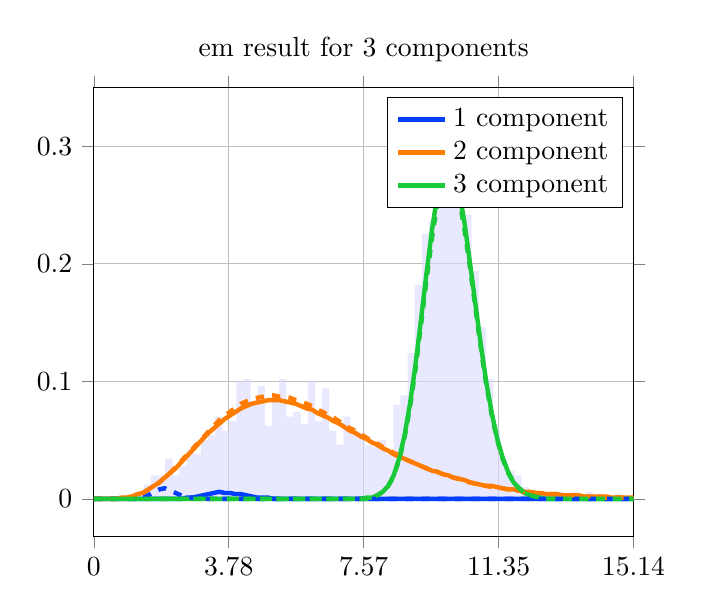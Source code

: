 \begin{tikzpicture}
\begin{axis}[title={em result for 3 components}, yticklabel style={/pgf/number format/fixed,
            /pgf/number format/precision=3}, grid={major}, yminorgrids={true}, tick align={outside}, xtick={0.0,3.784,7.569,11.353,15.137}, xmin={0.0}, xmax={15.137}, scaled y ticks={false}]
    \addplot[ybar interval, fill={blue!15}, forget plot, opacity={0.6}, draw={none}, bar width={5.0e-6}]
        table[row sep={\\}]
        {
            \\
            1.4  0.012  \\
            1.6  0.02  \\
            1.8  0.02  \\
            2.0  0.034  \\
            2.2  0.02  \\
            2.4  0.028  \\
            2.6  0.042  \\
            2.8  0.038  \\
            3.0  0.05  \\
            3.2  0.054  \\
            3.4  0.07  \\
            3.6  0.058  \\
            3.8  0.066  \\
            4.0  0.1  \\
            4.2  0.102  \\
            4.4  0.08  \\
            4.6  0.096  \\
            4.8  0.062  \\
            5.0  0.088  \\
            5.2  0.102  \\
            5.4  0.07  \\
            5.6  0.074  \\
            5.8  0.064  \\
            6.0  0.1  \\
            6.2  0.066  \\
            6.4  0.094  \\
            6.6  0.058  \\
            6.8  0.046  \\
            7.0  0.07  \\
            7.2  0.058  \\
            7.4  0.056  \\
            7.6  0.046  \\
            7.8  0.044  \\
            8.0  0.05  \\
            8.2  0.038  \\
            8.4  0.08  \\
            8.6  0.088  \\
            8.8  0.124  \\
            9.0  0.182  \\
            9.2  0.226  \\
            9.4  0.236  \\
            9.6  0.262  \\
            9.8  0.318  \\
            10.0  0.254  \\
            10.2  0.274  \\
            10.4  0.242  \\
            10.6  0.194  \\
            10.8  0.146  \\
            11.0  0.102  \\
            11.2  0.058  \\
            11.4  0.034  \\
            11.6  0.024  \\
            11.8  0.02  \\
            12.0  0.01  \\
            12.2  0.004  \\
            12.4  0.006  \\
            12.6  0.002  \\
            12.8  0.004  \\
            13.0  0.006  \\
            13.2  0.002  \\
            13.4  0.006  \\
            13.6  0.002  \\
            13.8  0.006  \\
            14.0  0.004  \\
            14.2  0.0  \\
            14.4  0.0  \\
            14.6  0.004  \\
            14.8  0.002  \\
            15.0  0.002  \\
            15.2  0.0  \\
        }
        ;
    \addplot[style={{ultra thick}}, color={rgb,1:red,0.008;green,0.243;blue,1.0}]
        table[row sep={\\}]
        {
            \\
            0.0  0.0  \\
            0.153  5.938e-44  \\
            0.306  7.86e-32  \\
            0.459  4.538e-25  \\
            0.612  1.674e-20  \\
            0.765  3.874e-17  \\
            0.917  1.555e-14  \\
            1.07  1.865e-12  \\
            1.223  9.231e-11  \\
            1.376  2.325e-9  \\
            1.529  3.437e-8  \\
            1.682  3.301e-7  \\
            1.835  2.22e-6  \\
            1.988  1.108e-5  \\
            2.141  4.283e-5  \\
            2.294  0.0  \\
            2.446  0.0  \\
            2.599  0.001  \\
            2.752  0.001  \\
            2.905  0.002  \\
            3.058  0.003  \\
            3.211  0.004  \\
            3.364  0.005  \\
            3.517  0.006  \\
            3.67  0.005  \\
            3.823  0.005  \\
            3.975  0.004  \\
            4.128  0.004  \\
            4.281  0.003  \\
            4.434  0.002  \\
            4.587  0.001  \\
            4.74  0.001  \\
            4.893  0.001  \\
            5.046  0.0  \\
            5.199  0.0  \\
            5.352  0.0  \\
            5.504  5.943e-5  \\
            5.657  3.098e-5  \\
            5.81  1.565e-5  \\
            5.963  7.675e-6  \\
            6.116  3.659e-6  \\
            6.269  1.698e-6  \\
            6.422  7.684e-7  \\
            6.575  3.393e-7  \\
            6.728  1.464e-7  \\
            6.881  6.177e-8  \\
            7.033  2.552e-8  \\
            7.186  1.033e-8  \\
            7.339  4.102e-9  \\
            7.492  1.599e-9  \\
            7.645  6.12e-10  \\
            7.798  2.303e-10  \\
            7.951  8.524e-11  \\
            8.104  3.105e-11  \\
            8.257  1.114e-11  \\
            8.41  3.939e-12  \\
            8.562  1.373e-12  \\
            8.715  4.721e-13  \\
            8.868  1.602e-13  \\
            9.021  5.367e-14  \\
            9.174  1.776e-14  \\
            9.327  5.808e-15  \\
            9.48  1.877e-15  \\
            9.633  6.001e-16  \\
            9.786  1.898e-16  \\
            9.939  5.939e-17  \\
            10.091  1.84e-17  \\
            10.244  5.643e-18  \\
            10.397  1.714e-18  \\
            10.55  5.16e-19  \\
            10.703  1.539e-19  \\
            10.856  4.552e-20  \\
            11.009  1.335e-20  \\
            11.162  3.881e-21  \\
            11.315  1.119e-21  \\
            11.468  3.204e-22  \\
            11.62  9.099e-23  \\
            11.773  2.565e-23  \\
            11.926  7.179e-24  \\
            12.079  1.995e-24  \\
            12.232  5.507e-25  \\
            12.385  1.51e-25  \\
            12.538  4.113e-26  \\
            12.691  1.113e-26  \\
            12.844  2.994e-27  \\
            12.997  8.005e-28  \\
            13.149  2.127e-28  \\
            13.302  5.621e-29  \\
            13.455  1.477e-29  \\
            13.608  3.858e-30  \\
            13.761  1.003e-30  \\
            13.914  2.592e-31  \\
            14.067  6.665e-32  \\
            14.22  1.705e-32  \\
            14.373  4.341e-33  \\
            14.526  1.1e-33  \\
            14.678  2.774e-34  \\
            14.831  6.961e-35  \\
            14.984  1.739e-35  \\
            15.137  4.326e-36  \\
        }
        ;
    \addlegendentry {1 component}
    \addplot[style={{ultra thick}}, color={rgb,1:red,1.0;green,0.486;blue,0.0}]
        table[row sep={\\}]
        {
            \\
            0.0  0.0  \\
            0.153  4.266e-7  \\
            0.306  1.054e-5  \\
            0.459  6.47e-5  \\
            0.612  0.0  \\
            0.765  0.001  \\
            0.917  0.001  \\
            1.07  0.002  \\
            1.223  0.004  \\
            1.376  0.005  \\
            1.529  0.008  \\
            1.682  0.011  \\
            1.835  0.014  \\
            1.988  0.018  \\
            2.141  0.022  \\
            2.294  0.026  \\
            2.446  0.031  \\
            2.599  0.036  \\
            2.752  0.041  \\
            2.905  0.046  \\
            3.058  0.051  \\
            3.211  0.056  \\
            3.364  0.06  \\
            3.517  0.064  \\
            3.67  0.068  \\
            3.823  0.071  \\
            3.975  0.074  \\
            4.128  0.077  \\
            4.281  0.079  \\
            4.434  0.081  \\
            4.587  0.082  \\
            4.74  0.083  \\
            4.893  0.084  \\
            5.046  0.084  \\
            5.199  0.084  \\
            5.352  0.083  \\
            5.504  0.082  \\
            5.657  0.081  \\
            5.81  0.079  \\
            5.963  0.077  \\
            6.116  0.076  \\
            6.269  0.073  \\
            6.422  0.071  \\
            6.575  0.069  \\
            6.728  0.066  \\
            6.881  0.064  \\
            7.033  0.061  \\
            7.186  0.058  \\
            7.339  0.056  \\
            7.492  0.053  \\
            7.645  0.051  \\
            7.798  0.048  \\
            7.951  0.046  \\
            8.104  0.043  \\
            8.257  0.041  \\
            8.41  0.038  \\
            8.562  0.036  \\
            8.715  0.034  \\
            8.868  0.032  \\
            9.021  0.03  \\
            9.174  0.028  \\
            9.327  0.026  \\
            9.48  0.024  \\
            9.633  0.023  \\
            9.786  0.021  \\
            9.939  0.02  \\
            10.091  0.018  \\
            10.244  0.017  \\
            10.397  0.016  \\
            10.55  0.014  \\
            10.703  0.013  \\
            10.856  0.012  \\
            11.009  0.011  \\
            11.162  0.011  \\
            11.315  0.01  \\
            11.468  0.009  \\
            11.62  0.008  \\
            11.773  0.008  \\
            11.926  0.007  \\
            12.079  0.006  \\
            12.232  0.006  \\
            12.385  0.005  \\
            12.538  0.005  \\
            12.691  0.004  \\
            12.844  0.004  \\
            12.997  0.004  \\
            13.149  0.003  \\
            13.302  0.003  \\
            13.455  0.003  \\
            13.608  0.003  \\
            13.761  0.002  \\
            13.914  0.002  \\
            14.067  0.002  \\
            14.22  0.002  \\
            14.373  0.002  \\
            14.526  0.001  \\
            14.678  0.001  \\
            14.831  0.001  \\
            14.984  0.001  \\
            15.137  0.001  \\
        }
        ;
    \addlegendentry {2 component}
    \addplot[style={{ultra thick}}, color={rgb,1:red,0.102;green,0.788;blue,0.22}]
        table[row sep={\\}]
        {
            \\
            0.0  0.0  \\
            0.153  2.993e-276  \\
            0.306  7.763e-218  \\
            0.459  3.237e-184  \\
            0.612  9.532e-161  \\
            0.765  7.691e-143  \\
            0.917  1.882e-128  \\
            1.07  1.718e-116  \\
            1.223  2.622e-106  \\
            1.376  1.758e-97  \\
            1.529  1.001e-89  \\
            1.682  7.765e-83  \\
            1.835  1.16e-76  \\
            1.988  4.345e-71  \\
            2.141  5.014e-66  \\
            2.294  2.096e-61  \\
            2.446  3.622e-57  \\
            2.599  2.877e-53  \\
            2.752  1.149e-49  \\
            2.905  2.485e-46  \\
            3.058  3.099e-43  \\
            3.211  2.351e-40  \\
            3.364  1.137e-37  \\
            3.517  3.648e-35  \\
            3.67  8.04e-33  \\
            3.823  1.255e-30  \\
            3.975  1.426e-28  \\
            4.128  1.207e-26  \\
            4.281  7.787e-25  \\
            4.434  3.899e-23  \\
            4.587  1.541e-21  \\
            4.74  4.887e-20  \\
            4.893  1.26e-18  \\
            5.046  2.677e-17  \\
            5.199  4.74e-16  \\
            5.352  7.066e-15  \\
            5.504  8.959e-14  \\
            5.657  9.746e-13  \\
            5.81  9.171e-12  \\
            5.963  7.521e-11  \\
            6.116  5.413e-10  \\
            6.269  3.442e-9  \\
            6.422  1.944e-8  \\
            6.575  9.816e-8  \\
            6.728  4.451e-7  \\
            6.881  1.822e-6  \\
            7.033  6.759e-6  \\
            7.186  2.283e-5  \\
            7.339  7.05e-5  \\
            7.492  0.0  \\
            7.645  0.001  \\
            7.798  0.001  \\
            7.951  0.003  \\
            8.104  0.006  \\
            8.257  0.011  \\
            8.41  0.02  \\
            8.562  0.034  \\
            8.715  0.054  \\
            8.868  0.081  \\
            9.021  0.114  \\
            9.174  0.152  \\
            9.327  0.191  \\
            9.48  0.228  \\
            9.633  0.258  \\
            9.786  0.278  \\
            9.939  0.286  \\
            10.091  0.28  \\
            10.244  0.262  \\
            10.397  0.235  \\
            10.55  0.201  \\
            10.703  0.166  \\
            10.856  0.131  \\
            11.009  0.099  \\
            11.162  0.073  \\
            11.315  0.051  \\
            11.468  0.035  \\
            11.62  0.023  \\
            11.773  0.014  \\
            11.926  0.009  \\
            12.079  0.005  \\
            12.232  0.003  \\
            12.385  0.002  \\
            12.538  0.001  \\
            12.691  0.0  \\
            12.844  0.0  \\
            12.997  0.0  \\
            13.149  5.796e-5  \\
            13.302  2.721e-5  \\
            13.455  1.244e-5  \\
            13.608  5.545e-6  \\
            13.761  2.41e-6  \\
            13.914  1.022e-6  \\
            14.067  4.233e-7  \\
            14.22  1.712e-7  \\
            14.373  6.768e-8  \\
            14.526  2.616e-8  \\
            14.678  9.892e-9  \\
            14.831  3.661e-9  \\
            14.984  1.327e-9  \\
            15.137  4.708e-10  \\
        }
        ;
    \addlegendentry {3 component}
    \addplot[style={{ultra thick, dashed}}, color={rgb,1:red,0.008;green,0.243;blue,1.0}]
        table[row sep={\\}]
        {
            \\
            0.0  0.0  \\
            0.153  2.724e-30  \\
            0.306  7.035e-20  \\
            0.459  2.436e-14  \\
            0.612  8.537e-11  \\
            0.765  2.414e-8  \\
            0.917  1.389e-6  \\
            1.07  2.664e-5  \\
            1.223  0.0  \\
            1.376  0.001  \\
            1.529  0.003  \\
            1.682  0.006  \\
            1.835  0.008  \\
            1.988  0.009  \\
            2.141  0.007  \\
            2.294  0.005  \\
            2.446  0.003  \\
            2.599  0.001  \\
            2.752  0.001  \\
            2.905  0.0  \\
            3.058  8.748e-5  \\
            3.211  2.755e-5  \\
            3.364  7.944e-6  \\
            3.517  2.113e-6  \\
            3.67  5.22e-7  \\
            3.823  1.205e-7  \\
            3.975  2.613e-8  \\
            4.128  5.35e-9  \\
            4.281  1.038e-9  \\
            4.434  1.917e-10  \\
            4.587  3.378e-11  \\
            4.74  5.701e-12  \\
            4.893  9.239e-13  \\
            5.046  1.441e-13  \\
            5.199  2.169e-14  \\
            5.352  3.157e-15  \\
            5.504  4.449e-16  \\
            5.657  6.085e-17  \\
            5.81  8.089e-18  \\
            5.963  1.047e-18  \\
            6.116  1.32e-19  \\
            6.269  1.624e-20  \\
            6.422  1.953e-21  \\
            6.575  2.297e-22  \\
            6.728  2.646e-23  \\
            6.881  2.986e-24  \\
            7.033  3.306e-25  \\
            7.186  3.593e-26  \\
            7.339  3.837e-27  \\
            7.492  4.028e-28  \\
            7.645  4.161e-29  \\
            7.798  4.232e-30  \\
            7.951  4.24e-31  \\
            8.104  4.187e-32  \\
            8.257  4.078e-33  \\
            8.41  3.919e-34  \\
            8.562  3.718e-35  \\
            8.715  3.483e-36  \\
            8.868  3.225e-37  \\
            9.021  2.951e-38  \\
            9.174  2.67e-39  \\
            9.327  2.39e-40  \\
            9.48  2.117e-41  \\
            9.633  1.856e-42  \\
            9.786  1.612e-43  \\
            9.939  1.386e-44  \\
            10.091  1.181e-45  \\
            10.244  9.977e-47  \\
            10.397  8.353e-48  \\
            10.55  6.935e-49  \\
            10.703  5.711e-50  \\
            10.856  4.665e-51  \\
            11.009  3.782e-52  \\
            11.162  3.042e-53  \\
            11.315  2.43e-54  \\
            11.468  1.927e-55  \\
            11.62  1.517e-56  \\
            11.773  1.187e-57  \\
            11.926  9.224e-59  \\
            12.079  7.122e-60  \\
            12.232  5.465e-61  \\
            12.385  4.168e-62  \\
            12.538  3.16e-63  \\
            12.691  2.382e-64  \\
            12.844  1.785e-65  \\
            12.997  1.331e-66  \\
            13.149  9.864e-68  \\
            13.302  7.274e-69  \\
            13.455  5.337e-70  \\
            13.608  3.896e-71  \\
            13.761  2.83e-72  \\
            13.914  2.046e-73  \\
            14.067  1.472e-74  \\
            14.22  1.054e-75  \\
            14.373  7.516e-77  \\
            14.526  5.335e-78  \\
            14.678  3.771e-79  \\
            14.831  2.654e-80  \\
            14.984  1.86e-81  \\
            15.137  1.298e-82  \\
        }
        ;
    \addplot[style={{ultra thick, dashed}}, color={rgb,1:red,1.0;green,0.486;blue,0.0}]
        table[row sep={\\}]
        {
            \\
            0.0  0.0  \\
            0.153  2.99e-7  \\
            0.306  8.212e-6  \\
            0.459  5.352e-5  \\
            0.612  0.0  \\
            0.765  0.001  \\
            0.917  0.001  \\
            1.07  0.002  \\
            1.223  0.003  \\
            1.376  0.005  \\
            1.529  0.008  \\
            1.682  0.01  \\
            1.835  0.014  \\
            1.988  0.018  \\
            2.141  0.022  \\
            2.294  0.027  \\
            2.446  0.032  \\
            2.599  0.037  \\
            2.752  0.042  \\
            2.905  0.047  \\
            3.058  0.052  \\
            3.211  0.057  \\
            3.364  0.062  \\
            3.517  0.067  \\
            3.67  0.071  \\
            3.823  0.074  \\
            3.975  0.078  \\
            4.128  0.081  \\
            4.281  0.083  \\
            4.434  0.085  \\
            4.587  0.086  \\
            4.74  0.087  \\
            4.893  0.088  \\
            5.046  0.088  \\
            5.199  0.087  \\
            5.352  0.087  \\
            5.504  0.086  \\
            5.657  0.084  \\
            5.81  0.083  \\
            5.963  0.081  \\
            6.116  0.079  \\
            6.269  0.076  \\
            6.422  0.074  \\
            6.575  0.071  \\
            6.728  0.069  \\
            6.881  0.066  \\
            7.033  0.063  \\
            7.186  0.06  \\
            7.339  0.058  \\
            7.492  0.055  \\
            7.645  0.052  \\
            7.798  0.049  \\
            7.951  0.047  \\
            8.104  0.044  \\
            8.257  0.042  \\
            8.41  0.039  \\
            8.562  0.037  \\
            8.715  0.034  \\
            8.868  0.032  \\
            9.021  0.03  \\
            9.174  0.028  \\
            9.327  0.026  \\
            9.48  0.024  \\
            9.633  0.023  \\
            9.786  0.021  \\
            9.939  0.02  \\
            10.091  0.018  \\
            10.244  0.017  \\
            10.397  0.015  \\
            10.55  0.014  \\
            10.703  0.013  \\
            10.856  0.012  \\
            11.009  0.011  \\
            11.162  0.01  \\
            11.315  0.009  \\
            11.468  0.009  \\
            11.62  0.008  \\
            11.773  0.007  \\
            11.926  0.007  \\
            12.079  0.006  \\
            12.232  0.006  \\
            12.385  0.005  \\
            12.538  0.005  \\
            12.691  0.004  \\
            12.844  0.004  \\
            12.997  0.004  \\
            13.149  0.003  \\
            13.302  0.003  \\
            13.455  0.003  \\
            13.608  0.002  \\
            13.761  0.002  \\
            13.914  0.002  \\
            14.067  0.002  \\
            14.22  0.002  \\
            14.373  0.001  \\
            14.526  0.001  \\
            14.678  0.001  \\
            14.831  0.001  \\
            14.984  0.001  \\
            15.137  0.001  \\
        }
        ;
    \addplot[style={{ultra thick, dashed}}, color={rgb,1:red,0.102;green,0.788;blue,0.22}]
        table[row sep={\\}]
        {
            \\
            0.0  0.0  \\
            0.153  4.7e-277  \\
            0.306  1.774e-218  \\
            0.459  9.185e-185  \\
            0.612  3.146e-161  \\
            0.765  2.85e-143  \\
            0.917  7.653e-129  \\
            1.07  7.554e-117  \\
            1.223  1.232e-106  \\
            1.376  8.745e-98  \\
            1.529  5.241e-90  \\
            1.682  4.251e-83  \\
            1.835  6.612e-77  \\
            1.988  2.57e-71  \\
            2.141  3.066e-66  \\
            2.294  1.322e-61  \\
            2.446  2.349e-57  \\
            2.599  1.915e-53  \\
            2.752  7.835e-50  \\
            2.905  1.733e-46  \\
            3.058  2.206e-43  \\
            3.211  1.707e-40  \\
            3.364  8.406e-38  \\
            3.517  2.743e-35  \\
            3.67  6.143e-33  \\
            3.823  9.735e-31  \\
            3.975  1.122e-28  \\
            4.128  9.627e-27  \\
            4.281  6.287e-25  \\
            4.434  3.185e-23  \\
            4.587  1.274e-21  \\
            4.74  4.081e-20  \\
            4.893  1.063e-18  \\
            5.046  2.28e-17  \\
            5.199  4.073e-16  \\
            5.352  6.124e-15  \\
            5.504  7.827e-14  \\
            5.657  8.58e-13  \\
            5.81  8.132e-12  \\
            5.963  6.715e-11  \\
            6.116  4.865e-10  \\
            6.269  3.112e-9  \\
            6.422  1.768e-8  \\
            6.575  8.976e-8  \\
            6.728  4.091e-7  \\
            6.881  1.683e-6  \\
            7.033  6.273e-6  \\
            7.186  2.128e-5  \\
            7.339  6.599e-5  \\
            7.492  0.0  \\
            7.645  0.0  \\
            7.798  0.001  \\
            7.951  0.003  \\
            8.104  0.006  \\
            8.257  0.011  \\
            8.41  0.019  \\
            8.562  0.033  \\
            8.715  0.052  \\
            8.868  0.078  \\
            9.021  0.11  \\
            9.174  0.147  \\
            9.327  0.185  \\
            9.48  0.221  \\
            9.633  0.251  \\
            9.786  0.271  \\
            9.939  0.279  \\
            10.091  0.273  \\
            10.244  0.256  \\
            10.397  0.229  \\
            10.55  0.197  \\
            10.703  0.162  \\
            10.856  0.128  \\
            11.009  0.097  \\
            11.162  0.071  \\
            11.315  0.05  \\
            11.468  0.034  \\
            11.62  0.022  \\
            11.773  0.014  \\
            11.926  0.009  \\
            12.079  0.005  \\
            12.232  0.003  \\
            12.385  0.002  \\
            12.538  0.001  \\
            12.691  0.0  \\
            12.844  0.0  \\
            12.997  0.0  \\
            13.149  5.633e-5  \\
            13.302  2.641e-5  \\
            13.455  1.206e-5  \\
            13.608  5.369e-6  \\
            13.761  2.331e-6  \\
            13.914  9.872e-7  \\
            14.067  4.082e-7  \\
            14.22  1.649e-7  \\
            14.373  6.507e-8  \\
            14.526  2.511e-8  \\
            14.678  9.479e-9  \\
            14.831  3.502e-9  \\
            14.984  1.267e-9  \\
            15.137  4.487e-10  \\
        }
        ;
\end{axis}
\end{tikzpicture}
